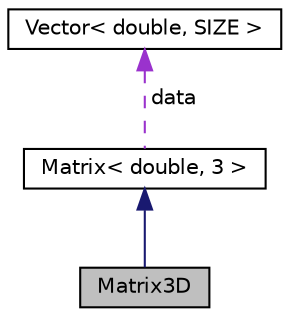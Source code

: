 digraph "Matrix3D"
{
  edge [fontname="Helvetica",fontsize="10",labelfontname="Helvetica",labelfontsize="10"];
  node [fontname="Helvetica",fontsize="10",shape=record];
  Node2 [label="Matrix3D",height=0.2,width=0.4,color="black", fillcolor="grey75", style="filled", fontcolor="black"];
  Node3 -> Node2 [dir="back",color="midnightblue",fontsize="10",style="solid",fontname="Helvetica"];
  Node3 [label="Matrix\< double, 3 \>",height=0.2,width=0.4,color="black", fillcolor="white", style="filled",URL="$class_matrix.html"];
  Node4 -> Node3 [dir="back",color="darkorchid3",fontsize="10",style="dashed",label=" data" ,fontname="Helvetica"];
  Node4 [label="Vector\< double, SIZE \>",height=0.2,width=0.4,color="black", fillcolor="white", style="filled",URL="$class_vector.html"];
}
